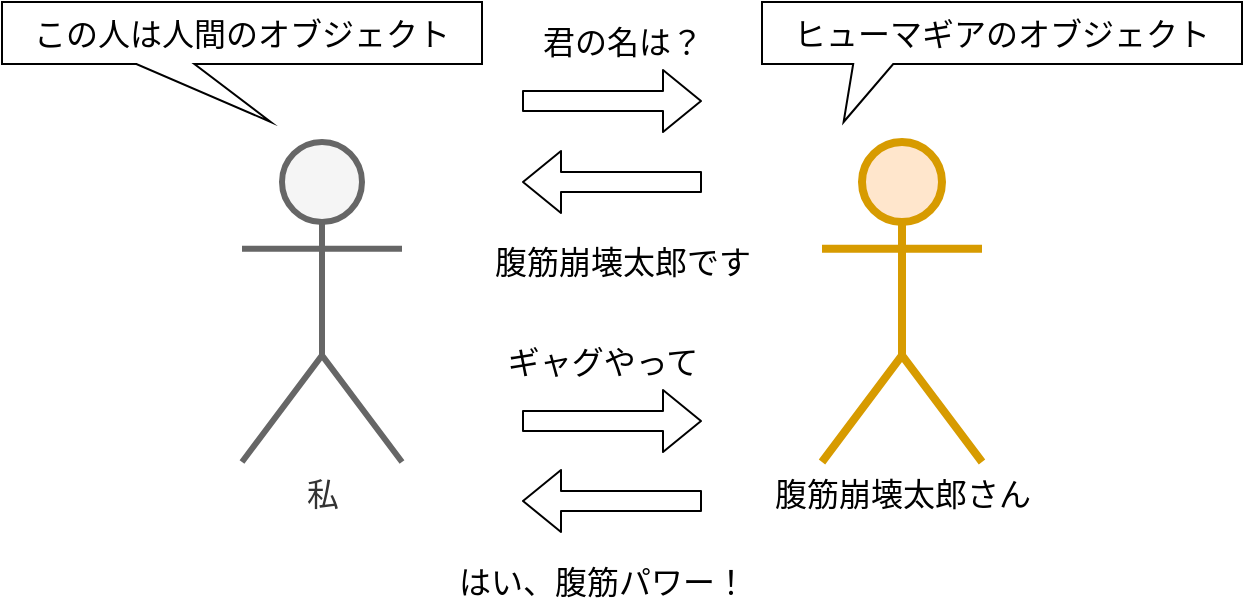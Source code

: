 <mxfile pages="1" version="11.2.7" type="device"><diagram id="FiwwE1CZSEE4Ju8YR4jq" name="ページ1"><mxGraphModel dx="1671" dy="971" grid="1" gridSize="10" guides="1" tooltips="1" connect="1" arrows="1" fold="1" page="1" pageScale="1" pageWidth="1654" pageHeight="1169" math="0" shadow="0"><root><mxCell id="0"/><mxCell id="1" parent="0"/><mxCell id="XCFdyPYocyLymxtNce3p-1" value="私" style="shape=umlActor;verticalLabelPosition=bottom;labelBackgroundColor=#ffffff;verticalAlign=top;html=1;outlineConnect=0;fontSize=16;strokeWidth=3;fillColor=#f5f5f5;strokeColor=#666666;fontColor=#333333;" vertex="1" parent="1"><mxGeometry x="240" y="150" width="80" height="160" as="geometry"/></mxCell><mxCell id="XCFdyPYocyLymxtNce3p-2" value="この人は人間のオブジェクト" style="shape=callout;whiteSpace=wrap;html=1;perimeter=calloutPerimeter;fontSize=16;size=29;position=0.28;position2=0.56;base=29;" vertex="1" parent="1"><mxGeometry x="120" y="80" width="240" height="60" as="geometry"/></mxCell><mxCell id="XCFdyPYocyLymxtNce3p-3" value="ヒューマギアのオブジェクト" style="shape=callout;whiteSpace=wrap;html=1;perimeter=calloutPerimeter;size=29;position=0.19;position2=0.17;fontSize=16;" vertex="1" parent="1"><mxGeometry x="500" y="80" width="240" height="60" as="geometry"/></mxCell><mxCell id="XCFdyPYocyLymxtNce3p-4" value="" style="endArrow=classic;html=1;fontSize=16;shape=flexArrow;" edge="1" parent="1"><mxGeometry width="50" height="50" relative="1" as="geometry"><mxPoint x="380" y="129.5" as="sourcePoint"/><mxPoint x="470" y="129.5" as="targetPoint"/></mxGeometry></mxCell><mxCell id="XCFdyPYocyLymxtNce3p-5" value="君の名は？" style="text;html=1;resizable=0;points=[];align=center;verticalAlign=middle;labelBackgroundColor=#ffffff;fontSize=16;" vertex="1" connectable="0" parent="XCFdyPYocyLymxtNce3p-4"><mxGeometry x="-0.222" y="4" relative="1" as="geometry"><mxPoint x="15" y="-26" as="offset"/></mxGeometry></mxCell><mxCell id="XCFdyPYocyLymxtNce3p-6" value="" style="endArrow=none;html=1;fontSize=16;shape=flexArrow;startArrow=block;endFill=0;" edge="1" parent="1"><mxGeometry width="50" height="50" relative="1" as="geometry"><mxPoint x="380" y="170" as="sourcePoint"/><mxPoint x="470" y="170" as="targetPoint"/></mxGeometry></mxCell><mxCell id="XCFdyPYocyLymxtNce3p-7" value="腹筋崩壊太郎です" style="text;html=1;resizable=0;points=[];align=center;verticalAlign=middle;labelBackgroundColor=#ffffff;fontSize=16;" vertex="1" connectable="0" parent="XCFdyPYocyLymxtNce3p-6"><mxGeometry x="0.222" y="3" relative="1" as="geometry"><mxPoint x="-5" y="43" as="offset"/></mxGeometry></mxCell><mxCell id="XCFdyPYocyLymxtNce3p-8" value="" style="endArrow=classic;html=1;fontSize=16;shape=flexArrow;" edge="1" parent="1"><mxGeometry width="50" height="50" relative="1" as="geometry"><mxPoint x="380" y="289.5" as="sourcePoint"/><mxPoint x="470" y="289.5" as="targetPoint"/></mxGeometry></mxCell><mxCell id="XCFdyPYocyLymxtNce3p-9" value="ギャグやって" style="text;html=1;resizable=0;points=[];align=center;verticalAlign=middle;labelBackgroundColor=#ffffff;fontSize=16;" vertex="1" connectable="0" parent="XCFdyPYocyLymxtNce3p-8"><mxGeometry x="-0.222" y="4" relative="1" as="geometry"><mxPoint x="5" y="-26" as="offset"/></mxGeometry></mxCell><mxCell id="XCFdyPYocyLymxtNce3p-10" value="" style="endArrow=none;html=1;fontSize=16;shape=flexArrow;startArrow=block;endFill=0;" edge="1" parent="1"><mxGeometry width="50" height="50" relative="1" as="geometry"><mxPoint x="380" y="329.5" as="sourcePoint"/><mxPoint x="470" y="329.5" as="targetPoint"/></mxGeometry></mxCell><mxCell id="XCFdyPYocyLymxtNce3p-11" value="はい、腹筋パワー！" style="text;html=1;resizable=0;points=[];align=center;verticalAlign=middle;labelBackgroundColor=#ffffff;fontSize=16;" vertex="1" connectable="0" parent="XCFdyPYocyLymxtNce3p-10"><mxGeometry x="0.222" y="3" relative="1" as="geometry"><mxPoint x="-15" y="43" as="offset"/></mxGeometry></mxCell><mxCell id="XCFdyPYocyLymxtNce3p-12" value="腹筋崩壊太郎さん" style="shape=umlActor;verticalLabelPosition=bottom;labelBackgroundColor=#ffffff;verticalAlign=top;html=1;outlineConnect=0;fontSize=16;strokeWidth=4;fillColor=#ffe6cc;strokeColor=#d79b00;" vertex="1" parent="1"><mxGeometry x="530" y="150" width="80" height="160" as="geometry"/></mxCell></root></mxGraphModel></diagram></mxfile>